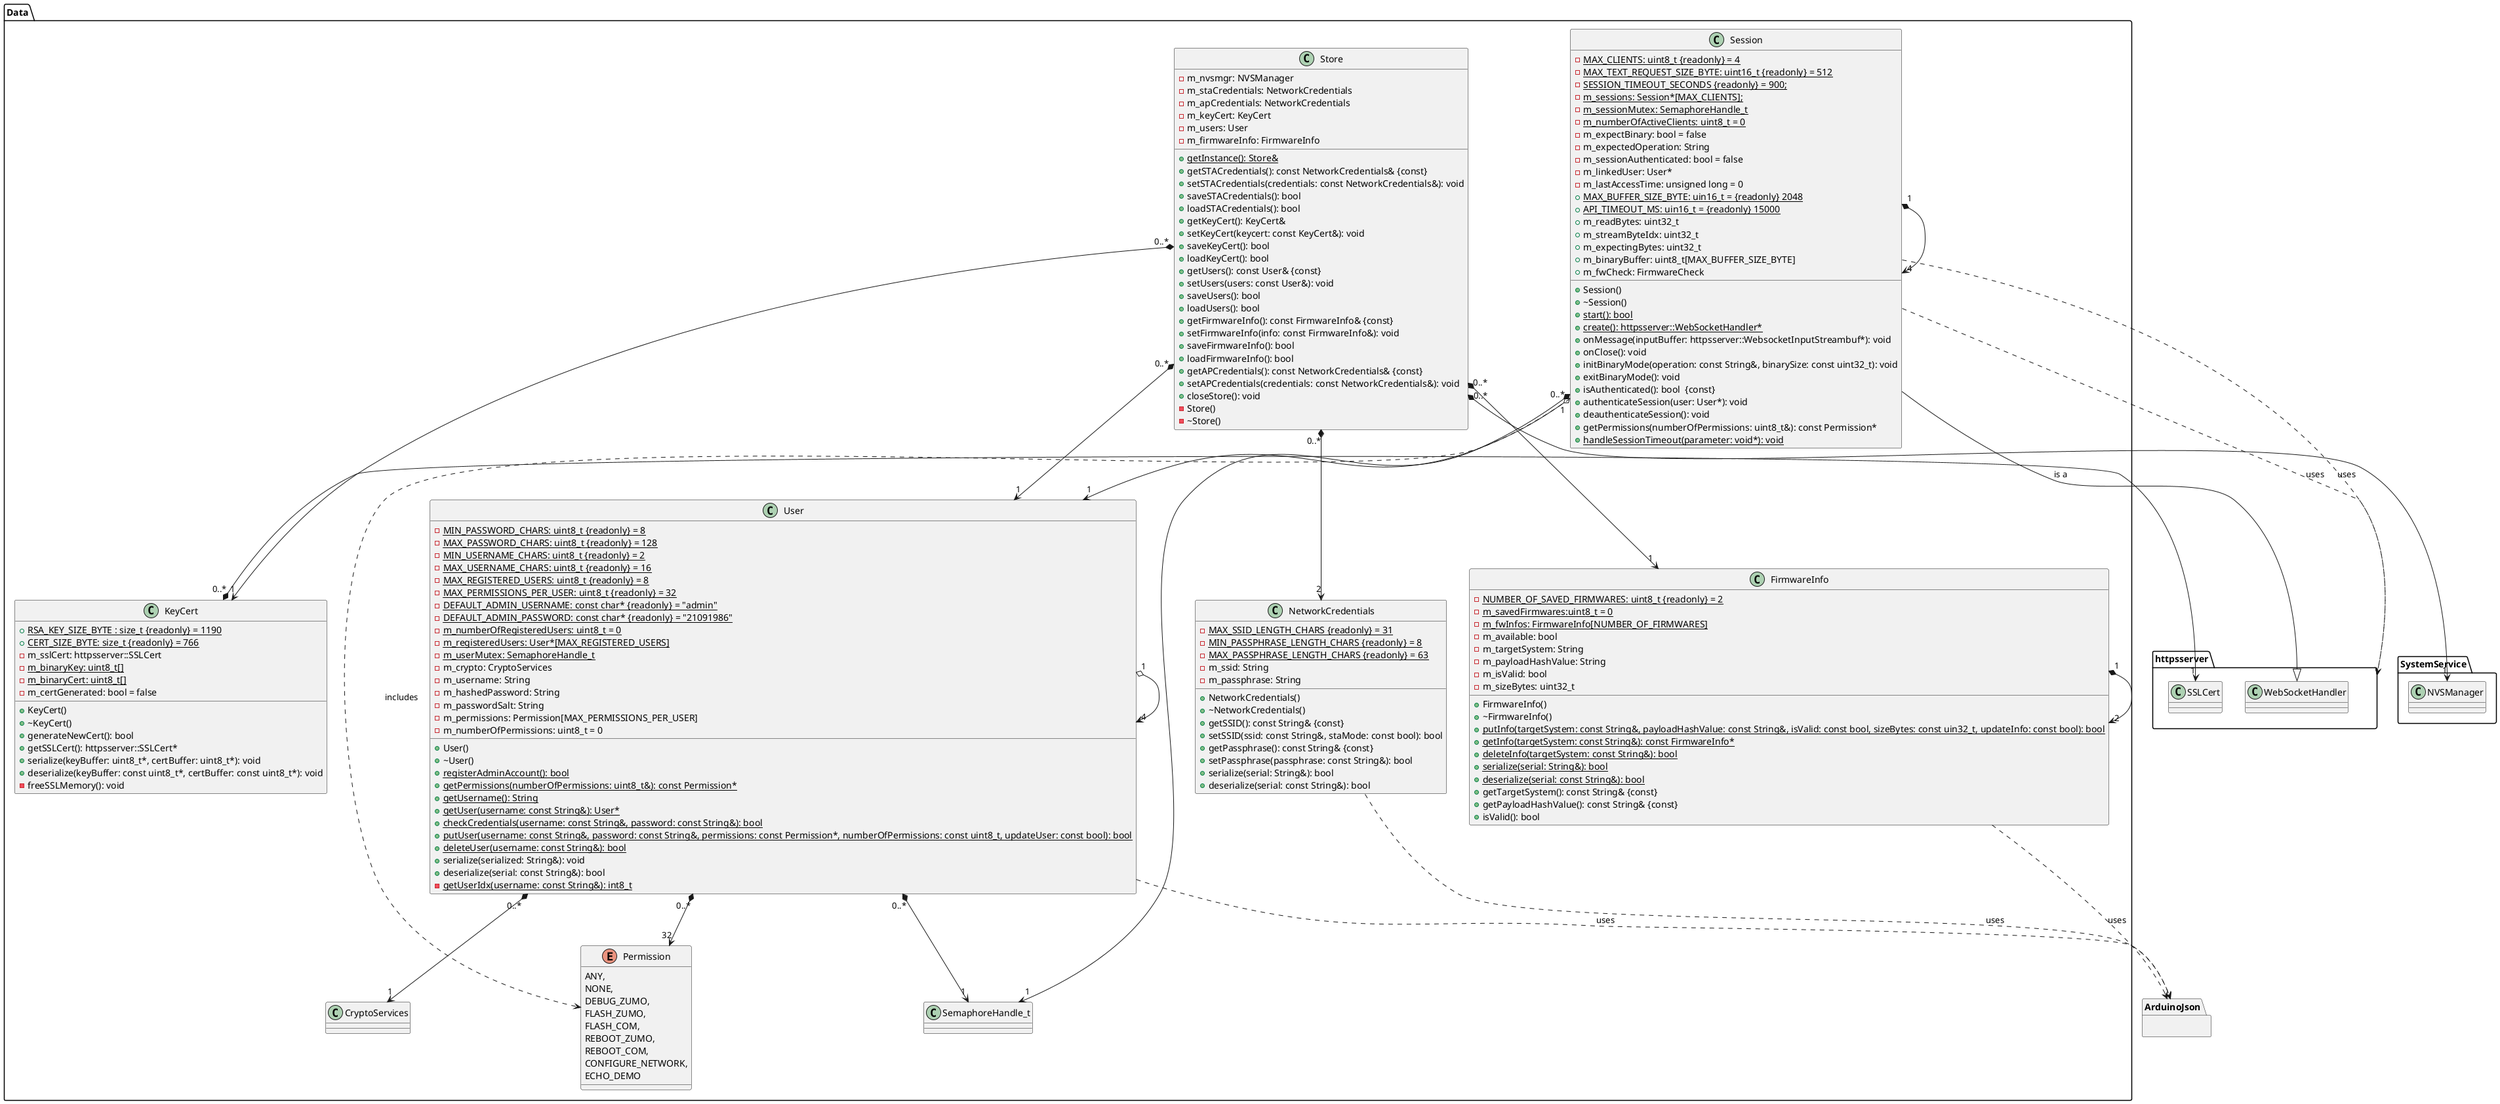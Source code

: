 @startuml
package SystemService
{
    class NVSManager
    {
    }
}

package ArduinoJson
{
}

package httpsserver
{
    class SSLCert
    class WebSocketHandler
}

package Data
{
    class NetworkCredentials
    {
        - {static} MAX_SSID_LENGTH_CHARS {readonly} = 31
        - {static} MIN_PASSPHRASE_LENGTH_CHARS {readonly} = 8
        - {static} MAX_PASSPHRASE_LENGTH_CHARS {readonly} = 63
        - m_ssid: String
        - m_passphrase: String
        + NetworkCredentials()
        + ~NetworkCredentials()
        + getSSID(): const String& {const}
        + setSSID(ssid: const String&, staMode: const bool): bool
        + getPassphrase(): const String& {const}
        + setPassphrase(passphrase: const String&): bool
        + serialize(serial: String&): bool
        + deserialize(serial: const String&): bool
    }
    NetworkCredentials ..> ArduinoJson : uses

    class KeyCert
    {
        + {static} RSA_KEY_SIZE_BYTE : size_t {readonly} = 1190
        + {static} CERT_SIZE_BYTE: size_t {readonly} = 766
        - m_sslCert: httpsserver::SSLCert
        - {static} m_binaryKey: uint8_t[]
        - {static} m_binaryCert: uint8_t[]
        - m_certGenerated: bool = false
        + KeyCert()
        + ~KeyCert()
        + generateNewCert(): bool
        + getSSLCert(): httpsserver::SSLCert*
        + serialize(keyBuffer: uint8_t*, certBuffer: uint8_t*): void
        + deserialize(keyBuffer: const uint8_t*, certBuffer: const uint8_t*): void
        - freeSSLMemory(): void
    }
    KeyCert "0..*" *--> "1" SSLCert

    class FirmwareInfo
    {
        - {static} NUMBER_OF_SAVED_FIRMWARES: uint8_t {readonly} = 2
        - {static} m_savedFirmwares:uint8_t = 0
        - {static} m_fwInfos: FirmwareInfo[NUMBER_OF_FIRMWARES]
        - m_available: bool
        - m_targetSystem: String
        - m_payloadHashValue: String
        - m_isValid: bool
        - m_sizeBytes: uint32_t
        + FirmwareInfo()
        + ~FirmwareInfo()
        + {static} putInfo(targetSystem: const String&, payloadHashValue: const String&, isValid: const bool, sizeBytes: const uin32_t, updateInfo: const bool): bool
        + {static} getInfo(targetSystem: const String&): const FirmwareInfo*
        + {static} deleteInfo(targetSystem: const String&): bool
        + {static} serialize(serial: String&): bool
        + {static} deserialize(serial: const String&): bool
        + getTargetSystem(): const String& {const}
        + getPayloadHashValue(): const String& {const}
        + isValid(): bool
    }
    FirmwareInfo "1" *--> "2" FirmwareInfo
    FirmwareInfo ..> ArduinoJson : uses

    enum Permission
    {
        ANY,
        NONE,
        DEBUG_ZUMO,
        FLASH_ZUMO,
        FLASH_COM,
        REBOOT_ZUMO,
        REBOOT_COM,
        CONFIGURE_NETWORK,
        ECHO_DEMO
    }

    class User
    {
        - {static} MIN_PASSWORD_CHARS: uint8_t {readonly} = 8
        - {static} MAX_PASSWORD_CHARS: uint8_t {readonly} = 128
        - {static} MIN_USERNAME_CHARS: uint8_t {readonly} = 2
        - {static} MAX_USERNAME_CHARS: uint8_t {readonly} = 16
        - {static} MAX_REGISTERED_USERS: uint8_t {readonly} = 8
        - {static} MAX_PERMISSIONS_PER_USER: uint8_t {readonly} = 32
        - {static} DEFAULT_ADMIN_USERNAME: const char* {readonly} = "admin"
        - {static} DEFAULT_ADMIN_PASSWORD: const char* {readonly} = "21091986"
        - {static} m_numberOfRegisteredUsers: uint8_t = 0
        - {static} m_registeredUsers: User*[MAX_REGISTERED_USERS]
        - {static} m_userMutex: SemaphoreHandle_t
        - m_crypto: CryptoServices
        - m_username: String
        - m_hashedPassword: String
        - m_passwordSalt: String
        - m_permissions: Permission[MAX_PERMISSIONS_PER_USER]
        - m_numberOfPermissions: uint8_t = 0
        + User()
        + ~User()
        + {static} registerAdminAccount(): bool
        + {static} getPermissions(numberOfPermissions: uint8_t&): const Permission*
        + {static} getUsername(): String
        + {static} getUser(username: const String&): User*
        + {static} checkCredentials(username: const String&, password: const String&): bool
        + {static} putUser(username: const String&, password: const String&, permissions: const Permission*, numberOfPermissions: const uint8_t, updateUser: const bool): bool
        + {static} deleteUser(username: const String&): bool
        + serialize(serialized: String&): void
        + deserialize(serial: const String&): bool
        - {static} getUserIdx(username: const String&): int8_t
    }
    User "0..*" *--> "1" CryptoServices
    User "0..*" *--> "1" SemaphoreHandle_t
    User "0..*" *--> "32" Permission
    User "1" o--> "4" User
    User ..> ArduinoJson : uses

    class Session
    {
        - {static} MAX_CLIENTS: uint8_t {readonly} = 4
        - {static} MAX_TEXT_REQUEST_SIZE_BYTE: uint16_t {readonly} = 512
        - {static} SESSION_TIMEOUT_SECONDS {readonly} = 900;
        - {static} m_sessions: Session*[MAX_CLIENTS];
        - {static} m_sessionMutex: SemaphoreHandle_t
        - {static} m_numberOfActiveClients: uint8_t = 0
        - m_expectBinary: bool = false
        - m_expectedOperation: String
        - m_sessionAuthenticated: bool = false
        - m_linkedUser: User*
        - m_lastAccessTime: unsigned long = 0
        + {static} MAX_BUFFER_SIZE_BYTE: uin16_t = {readonly} 2048
        + {static} API_TIMEOUT_MS: uin16_t = {readonly} 15000
        + m_readBytes: uint32_t
        + m_streamByteIdx: uint32_t
        + m_expectingBytes: uint32_t
        + m_binaryBuffer: uint8_t[MAX_BUFFER_SIZE_BYTE]
        + m_fwCheck: FirmwareCheck
        + Session()
        + ~Session()
        + {static} start(): bool
        + {static} create(): httpsserver::WebSocketHandler*
        + onMessage(inputBuffer: httpsserver::WebsocketInputStreambuf*): void
        + onClose(): void
        + initBinaryMode(operation: const String&, binarySize: const uint32_t): void
        + exitBinaryMode(): void
        + isAuthenticated(): bool  {const}
        + authenticateSession(user: User*): void
        + deauthenticateSession(): void
        + getPermissions(numberOfPermissions: uint8_t&): const Permission*
        + {static} handleSessionTimeout(parameter: void*): void
    }
    Session "0..*" *--> "1" SemaphoreHandle_t
    Session "1" *--> "4" Session
    WebSocketHandler <|-down- Session : is a
    Session "1" o--> "1" User
    Session ..> httpsserver::WebSocketHandler : uses
    Session ..> httpsserver::WebsocketInputStreambuf : uses
    Session ..> Permission : includes

    class Store
    {
        - m_nvsmgr: NVSManager
        - m_staCredentials: NetworkCredentials
        - m_apCredentials: NetworkCredentials
        - m_keyCert: KeyCert
        - m_users: User
        - m_firmwareInfo: FirmwareInfo
        {static} + getInstance(): Store&
        + getSTACredentials(): const NetworkCredentials& {const}
        + setSTACredentials(credentials: const NetworkCredentials&): void
        + saveSTACredentials(): bool
        + loadSTACredentials(): bool
        + getKeyCert(): KeyCert&
        + setKeyCert(keycert: const KeyCert&): void
        + saveKeyCert(): bool
        + loadKeyCert(): bool
        + getUsers(): const User& {const}
        + setUsers(users: const User&): void
        + saveUsers(): bool
        + loadUsers(): bool
        + getFirmwareInfo(): const FirmwareInfo& {const}
        + setFirmwareInfo(info: const FirmwareInfo&): void
        + saveFirmwareInfo(): bool
        + loadFirmwareInfo(): bool
        + getAPCredentials(): const NetworkCredentials& {const}
        + setAPCredentials(credentials: const NetworkCredentials&): void
        + closeStore(): void
        - Store()
        - ~Store()
    }
    Store "0..*" *--> "1" NVSManager
    Store "0..*" *--> "2" NetworkCredentials
    Store "0..*" *--> "1" KeyCert
    Store "0..*" *--> "1" User
    Store "0..*" *--> "1" FirmwareInfo
}
@enduml

